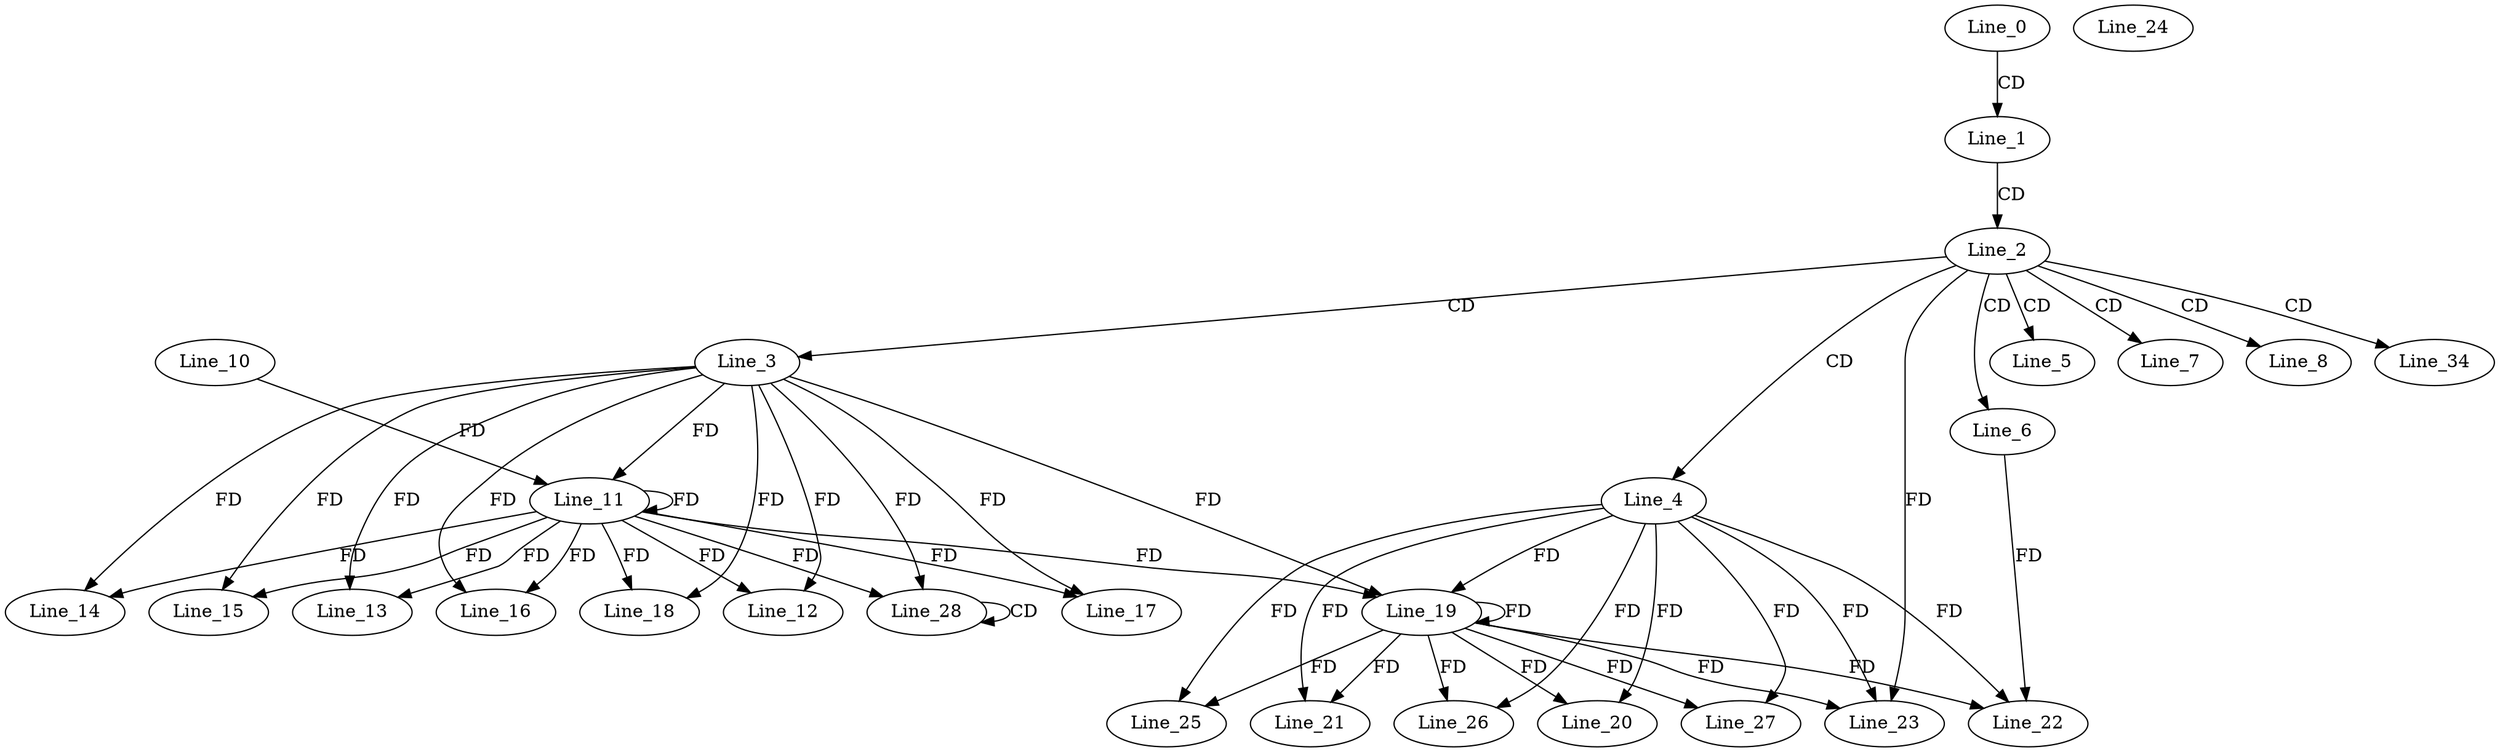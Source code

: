 digraph G {
  Line_0;
  Line_1;
  Line_2;
  Line_3;
  Line_4;
  Line_5;
  Line_6;
  Line_7;
  Line_8;
  Line_11;
  Line_10;
  Line_11;
  Line_12;
  Line_13;
  Line_14;
  Line_15;
  Line_16;
  Line_17;
  Line_18;
  Line_19;
  Line_19;
  Line_20;
  Line_21;
  Line_22;
  Line_23;
  Line_23;
  Line_24;
  Line_25;
  Line_26;
  Line_27;
  Line_28;
  Line_28;
  Line_34;
  Line_0 -> Line_1 [ label="CD" ];
  Line_1 -> Line_2 [ label="CD" ];
  Line_2 -> Line_3 [ label="CD" ];
  Line_2 -> Line_4 [ label="CD" ];
  Line_2 -> Line_5 [ label="CD" ];
  Line_2 -> Line_6 [ label="CD" ];
  Line_2 -> Line_7 [ label="CD" ];
  Line_2 -> Line_8 [ label="CD" ];
  Line_3 -> Line_11 [ label="FD" ];
  Line_11 -> Line_11 [ label="FD" ];
  Line_10 -> Line_11 [ label="FD" ];
  Line_3 -> Line_12 [ label="FD" ];
  Line_11 -> Line_12 [ label="FD" ];
  Line_3 -> Line_13 [ label="FD" ];
  Line_11 -> Line_13 [ label="FD" ];
  Line_3 -> Line_14 [ label="FD" ];
  Line_11 -> Line_14 [ label="FD" ];
  Line_3 -> Line_15 [ label="FD" ];
  Line_11 -> Line_15 [ label="FD" ];
  Line_3 -> Line_16 [ label="FD" ];
  Line_11 -> Line_16 [ label="FD" ];
  Line_3 -> Line_17 [ label="FD" ];
  Line_11 -> Line_17 [ label="FD" ];
  Line_3 -> Line_18 [ label="FD" ];
  Line_11 -> Line_18 [ label="FD" ];
  Line_4 -> Line_19 [ label="FD" ];
  Line_19 -> Line_19 [ label="FD" ];
  Line_3 -> Line_19 [ label="FD" ];
  Line_11 -> Line_19 [ label="FD" ];
  Line_4 -> Line_20 [ label="FD" ];
  Line_19 -> Line_20 [ label="FD" ];
  Line_4 -> Line_21 [ label="FD" ];
  Line_19 -> Line_21 [ label="FD" ];
  Line_4 -> Line_22 [ label="FD" ];
  Line_19 -> Line_22 [ label="FD" ];
  Line_6 -> Line_22 [ label="FD" ];
  Line_4 -> Line_23 [ label="FD" ];
  Line_19 -> Line_23 [ label="FD" ];
  Line_2 -> Line_23 [ label="FD" ];
  Line_4 -> Line_25 [ label="FD" ];
  Line_19 -> Line_25 [ label="FD" ];
  Line_4 -> Line_26 [ label="FD" ];
  Line_19 -> Line_26 [ label="FD" ];
  Line_4 -> Line_27 [ label="FD" ];
  Line_19 -> Line_27 [ label="FD" ];
  Line_28 -> Line_28 [ label="CD" ];
  Line_3 -> Line_28 [ label="FD" ];
  Line_11 -> Line_28 [ label="FD" ];
  Line_2 -> Line_34 [ label="CD" ];
}
